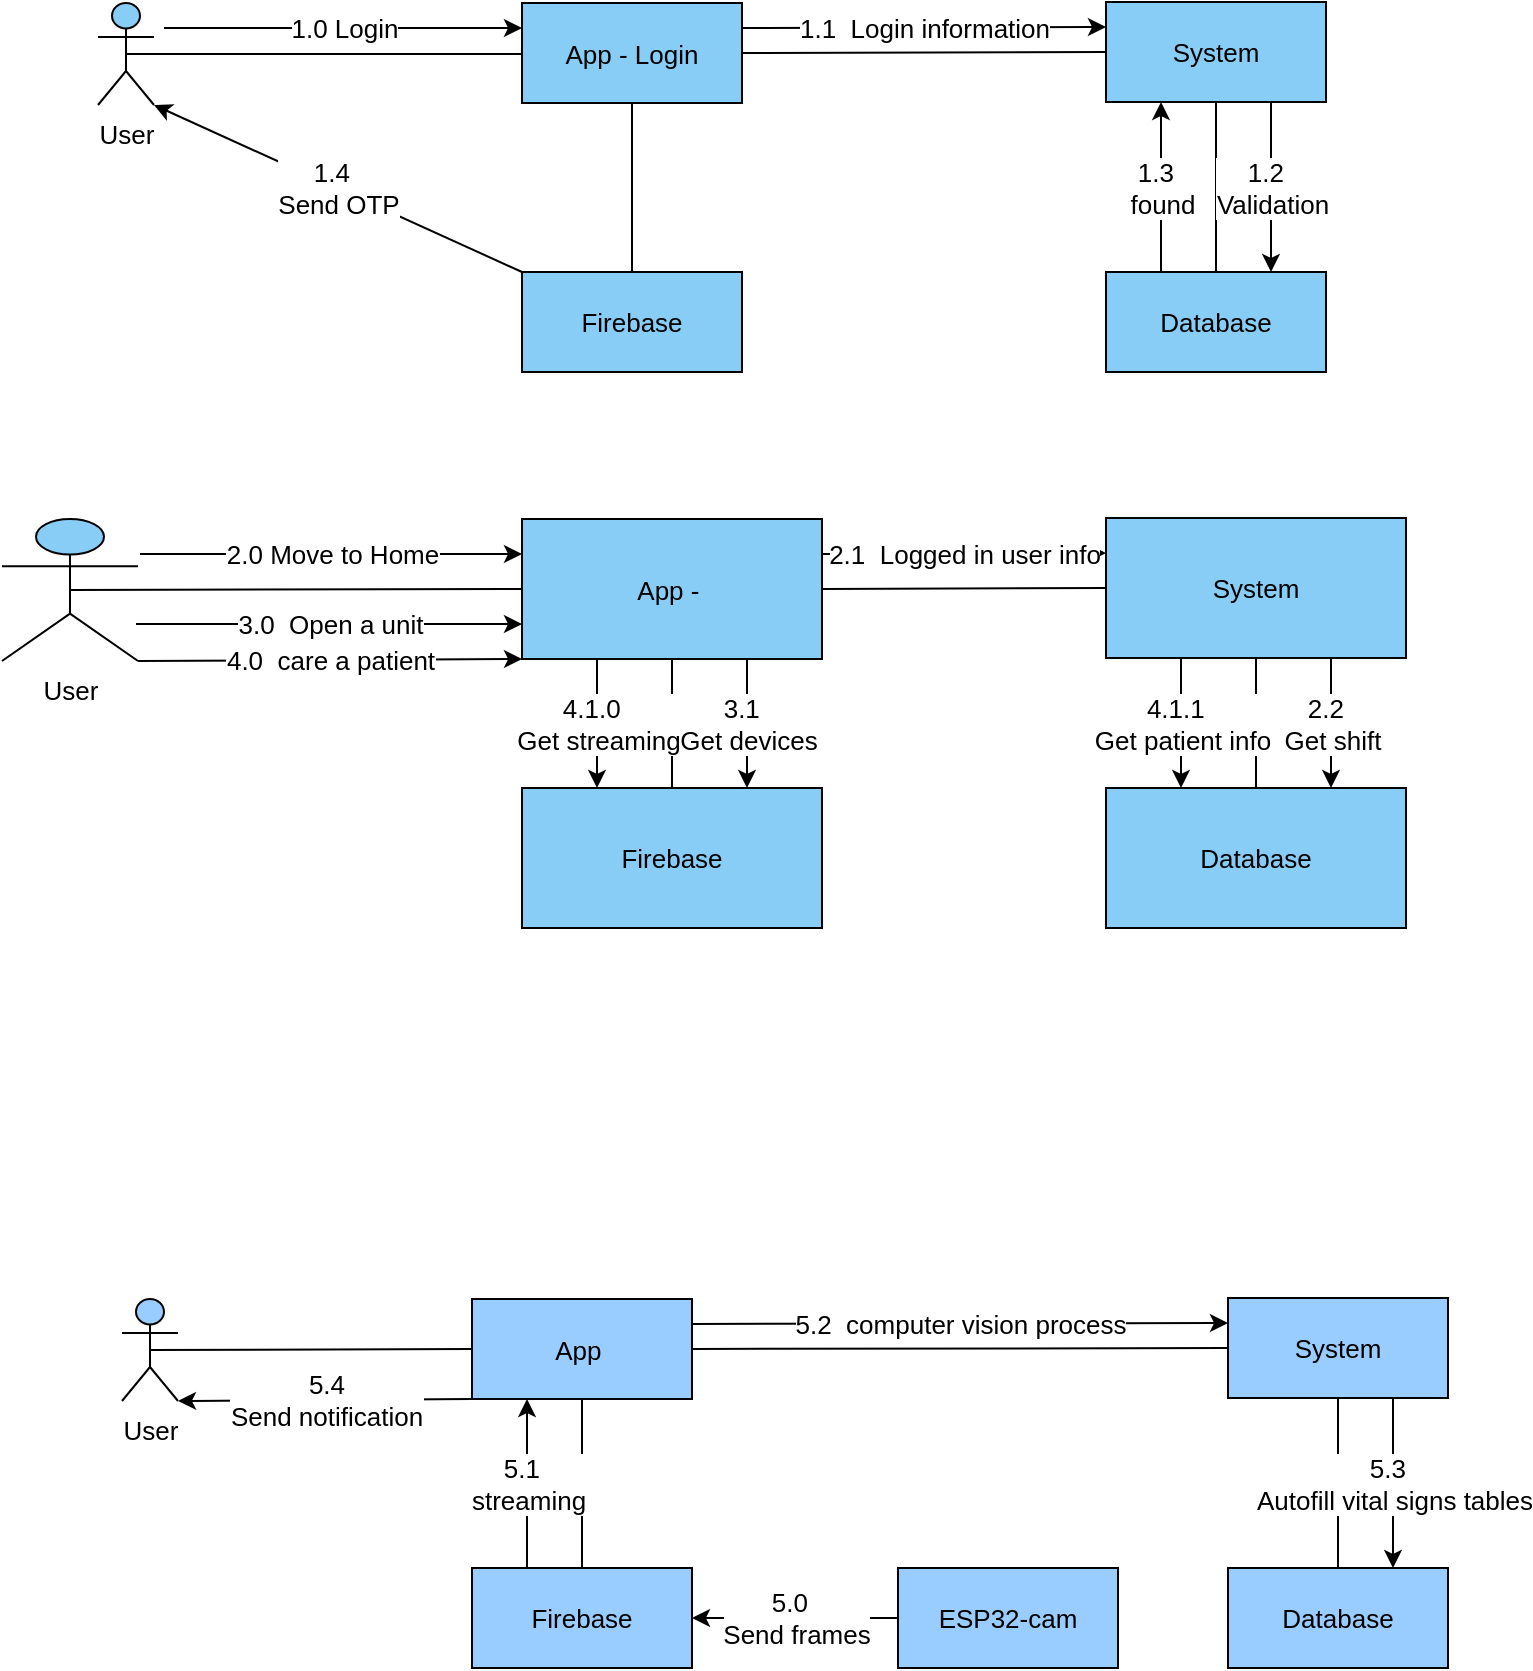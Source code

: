 <mxfile version="22.1.2" type="device">
  <diagram name="Page-1" id="XGJVmXsI0aeRuC12yek2">
    <mxGraphModel dx="1036" dy="606" grid="0" gridSize="10" guides="1" tooltips="1" connect="1" arrows="1" fold="1" page="1" pageScale="1" pageWidth="827" pageHeight="1169" background="#FFFFFF" math="0" shadow="0">
      <root>
        <mxCell id="0" />
        <mxCell id="1" parent="0" />
        <mxCell id="vUrqg0i9fQ8EpzgDDfbo-1" value="User" style="shape=umlActor;verticalLabelPosition=bottom;verticalAlign=top;html=1;fillColor=#88CDF6;strokeWidth=1;fontSize=13;" parent="1" vertex="1">
          <mxGeometry x="95" y="91.5" width="28" height="51" as="geometry" />
        </mxCell>
        <mxCell id="vUrqg0i9fQ8EpzgDDfbo-2" value="App - Login" style="html=1;whiteSpace=wrap;fillColor=#88CDF6;strokeWidth=1;fontSize=13;" parent="1" vertex="1">
          <mxGeometry x="307" y="91.5" width="110" height="50" as="geometry" />
        </mxCell>
        <mxCell id="vUrqg0i9fQ8EpzgDDfbo-5" value="System" style="html=1;whiteSpace=wrap;fillColor=#88CDF6;strokeWidth=1;fontSize=13;" parent="1" vertex="1">
          <mxGeometry x="599" y="91" width="110" height="50" as="geometry" />
        </mxCell>
        <mxCell id="vUrqg0i9fQ8EpzgDDfbo-6" value="Database" style="html=1;whiteSpace=wrap;fillColor=#88CDF6;strokeWidth=1;fontSize=13;" parent="1" vertex="1">
          <mxGeometry x="599" y="226" width="110" height="50" as="geometry" />
        </mxCell>
        <mxCell id="vUrqg0i9fQ8EpzgDDfbo-8" value="" style="endArrow=none;html=1;rounded=0;entryX=0.5;entryY=0.5;entryDx=0;entryDy=0;entryPerimeter=0;exitX=0;exitY=0.5;exitDx=0;exitDy=0;strokeWidth=1;fontSize=13;" parent="1" target="vUrqg0i9fQ8EpzgDDfbo-1" edge="1">
          <mxGeometry width="50" height="50" relative="1" as="geometry">
            <mxPoint x="307" y="117" as="sourcePoint" />
            <mxPoint x="436" y="188.5" as="targetPoint" />
          </mxGeometry>
        </mxCell>
        <mxCell id="vUrqg0i9fQ8EpzgDDfbo-9" value="" style="endArrow=none;html=1;rounded=0;entryX=1;entryY=0.5;entryDx=0;entryDy=0;exitX=0;exitY=0.5;exitDx=0;exitDy=0;strokeWidth=1;fontSize=13;" parent="1" source="vUrqg0i9fQ8EpzgDDfbo-5" target="vUrqg0i9fQ8EpzgDDfbo-2" edge="1">
          <mxGeometry width="50" height="50" relative="1" as="geometry">
            <mxPoint x="386" y="238" as="sourcePoint" />
            <mxPoint x="436" y="188" as="targetPoint" />
          </mxGeometry>
        </mxCell>
        <mxCell id="vUrqg0i9fQ8EpzgDDfbo-10" value="" style="endArrow=none;html=1;rounded=0;entryX=0.5;entryY=1;entryDx=0;entryDy=0;exitX=0.5;exitY=0;exitDx=0;exitDy=0;strokeWidth=1;fontSize=13;" parent="1" source="vUrqg0i9fQ8EpzgDDfbo-6" target="vUrqg0i9fQ8EpzgDDfbo-5" edge="1">
          <mxGeometry width="50" height="50" relative="1" as="geometry">
            <mxPoint x="386" y="238" as="sourcePoint" />
            <mxPoint x="436" y="188" as="targetPoint" />
          </mxGeometry>
        </mxCell>
        <mxCell id="vUrqg0i9fQ8EpzgDDfbo-11" value="Firebase" style="html=1;whiteSpace=wrap;fillColor=#88CDF6;strokeWidth=1;fontSize=13;" parent="1" vertex="1">
          <mxGeometry x="307" y="226" width="110" height="50" as="geometry" />
        </mxCell>
        <mxCell id="vUrqg0i9fQ8EpzgDDfbo-12" value="" style="endArrow=none;html=1;rounded=0;entryX=0.5;entryY=1;entryDx=0;entryDy=0;exitX=0.5;exitY=0;exitDx=0;exitDy=0;strokeWidth=1;fontSize=13;" parent="1" source="vUrqg0i9fQ8EpzgDDfbo-11" target="vUrqg0i9fQ8EpzgDDfbo-2" edge="1">
          <mxGeometry width="50" height="50" relative="1" as="geometry">
            <mxPoint x="386" y="238" as="sourcePoint" />
            <mxPoint x="436" y="188" as="targetPoint" />
          </mxGeometry>
        </mxCell>
        <mxCell id="vUrqg0i9fQ8EpzgDDfbo-15" value="1.0 Login" style="endArrow=classic;html=1;rounded=0;entryX=0;entryY=0.25;entryDx=0;entryDy=0;strokeWidth=1;fontSize=13;" parent="1" target="vUrqg0i9fQ8EpzgDDfbo-2" edge="1">
          <mxGeometry x="0.004" width="50" height="50" relative="1" as="geometry">
            <mxPoint x="128" y="104" as="sourcePoint" />
            <mxPoint x="307" y="107" as="targetPoint" />
            <mxPoint as="offset" />
          </mxGeometry>
        </mxCell>
        <mxCell id="vUrqg0i9fQ8EpzgDDfbo-16" value="1.1&amp;nbsp; Login information" style="endArrow=classic;html=1;rounded=0;exitX=1;exitY=0.25;exitDx=0;exitDy=0;entryX=0;entryY=0.25;entryDx=0;entryDy=0;strokeWidth=1;fontSize=13;" parent="1" source="vUrqg0i9fQ8EpzgDDfbo-2" target="vUrqg0i9fQ8EpzgDDfbo-5" edge="1">
          <mxGeometry width="50" height="50" relative="1" as="geometry">
            <mxPoint x="119" y="102" as="sourcePoint" />
            <mxPoint x="317" y="102" as="targetPoint" />
          </mxGeometry>
        </mxCell>
        <mxCell id="vUrqg0i9fQ8EpzgDDfbo-17" value="1.2&amp;nbsp;&amp;nbsp;&lt;br style=&quot;font-size: 13px;&quot;&gt;Validation" style="endArrow=classic;html=1;rounded=0;exitX=0.75;exitY=1;exitDx=0;exitDy=0;entryX=0.75;entryY=0;entryDx=0;entryDy=0;strokeWidth=1;fontSize=13;" parent="1" source="vUrqg0i9fQ8EpzgDDfbo-5" target="vUrqg0i9fQ8EpzgDDfbo-6" edge="1">
          <mxGeometry width="50" height="50" relative="1" as="geometry">
            <mxPoint x="427" y="114" as="sourcePoint" />
            <mxPoint x="609" y="114" as="targetPoint" />
          </mxGeometry>
        </mxCell>
        <mxCell id="vUrqg0i9fQ8EpzgDDfbo-19" value="1.4&amp;nbsp;&amp;nbsp;&lt;br style=&quot;font-size: 13px;&quot;&gt;Send OTP" style="endArrow=classic;html=1;rounded=0;exitX=0;exitY=0;exitDx=0;exitDy=0;entryX=1;entryY=1;entryDx=0;entryDy=0;entryPerimeter=0;strokeWidth=1;fontSize=13;" parent="1" source="vUrqg0i9fQ8EpzgDDfbo-11" target="vUrqg0i9fQ8EpzgDDfbo-1" edge="1">
          <mxGeometry width="50" height="50" relative="1" as="geometry">
            <mxPoint x="692" y="151" as="sourcePoint" />
            <mxPoint x="692" y="367" as="targetPoint" />
          </mxGeometry>
        </mxCell>
        <mxCell id="vUrqg0i9fQ8EpzgDDfbo-21" value="User" style="shape=umlActor;verticalLabelPosition=bottom;verticalAlign=top;html=1;fillColor=#88CDF6;strokeWidth=1;fontSize=13;" parent="1" vertex="1">
          <mxGeometry x="47" y="349.5" width="68" height="71" as="geometry" />
        </mxCell>
        <mxCell id="vUrqg0i9fQ8EpzgDDfbo-22" value="App -&amp;nbsp;" style="html=1;whiteSpace=wrap;fillColor=#88CDF6;strokeWidth=1;fontSize=13;" parent="1" vertex="1">
          <mxGeometry x="307" y="349.5" width="150" height="70" as="geometry" />
        </mxCell>
        <mxCell id="vUrqg0i9fQ8EpzgDDfbo-23" value="System" style="html=1;whiteSpace=wrap;fillColor=#88CDF6;strokeWidth=1;fontSize=13;" parent="1" vertex="1">
          <mxGeometry x="599" y="349" width="150" height="70" as="geometry" />
        </mxCell>
        <mxCell id="vUrqg0i9fQ8EpzgDDfbo-24" value="Database" style="html=1;whiteSpace=wrap;fillColor=#88CDF6;strokeWidth=1;fontSize=13;" parent="1" vertex="1">
          <mxGeometry x="599" y="484" width="150" height="70" as="geometry" />
        </mxCell>
        <mxCell id="vUrqg0i9fQ8EpzgDDfbo-25" value="" style="endArrow=none;html=1;rounded=0;entryX=0.5;entryY=0.5;entryDx=0;entryDy=0;entryPerimeter=0;exitX=0;exitY=0.5;exitDx=0;exitDy=0;strokeWidth=1;fontSize=13;" parent="1" source="vUrqg0i9fQ8EpzgDDfbo-22" target="vUrqg0i9fQ8EpzgDDfbo-21" edge="1">
          <mxGeometry width="50" height="50" relative="1" as="geometry">
            <mxPoint x="307" y="375" as="sourcePoint" />
            <mxPoint x="436" y="446.5" as="targetPoint" />
          </mxGeometry>
        </mxCell>
        <mxCell id="vUrqg0i9fQ8EpzgDDfbo-26" value="" style="endArrow=none;html=1;rounded=0;entryX=1;entryY=0.5;entryDx=0;entryDy=0;exitX=0;exitY=0.5;exitDx=0;exitDy=0;strokeWidth=1;fontSize=13;" parent="1" source="vUrqg0i9fQ8EpzgDDfbo-23" target="vUrqg0i9fQ8EpzgDDfbo-22" edge="1">
          <mxGeometry width="50" height="50" relative="1" as="geometry">
            <mxPoint x="386" y="496" as="sourcePoint" />
            <mxPoint x="436" y="446" as="targetPoint" />
          </mxGeometry>
        </mxCell>
        <mxCell id="vUrqg0i9fQ8EpzgDDfbo-27" value="" style="endArrow=none;html=1;rounded=0;entryX=0.5;entryY=1;entryDx=0;entryDy=0;exitX=0.5;exitY=0;exitDx=0;exitDy=0;strokeWidth=1;fontSize=13;" parent="1" source="vUrqg0i9fQ8EpzgDDfbo-24" target="vUrqg0i9fQ8EpzgDDfbo-23" edge="1">
          <mxGeometry width="50" height="50" relative="1" as="geometry">
            <mxPoint x="386" y="496" as="sourcePoint" />
            <mxPoint x="436" y="446" as="targetPoint" />
          </mxGeometry>
        </mxCell>
        <mxCell id="vUrqg0i9fQ8EpzgDDfbo-28" value="Firebase" style="html=1;whiteSpace=wrap;fillColor=#88CDF6;strokeWidth=1;fontSize=13;" parent="1" vertex="1">
          <mxGeometry x="307" y="484" width="150" height="70" as="geometry" />
        </mxCell>
        <mxCell id="vUrqg0i9fQ8EpzgDDfbo-29" value="" style="endArrow=none;html=1;rounded=0;entryX=0.5;entryY=1;entryDx=0;entryDy=0;exitX=0.5;exitY=0;exitDx=0;exitDy=0;strokeWidth=1;fontSize=13;" parent="1" source="vUrqg0i9fQ8EpzgDDfbo-28" target="vUrqg0i9fQ8EpzgDDfbo-22" edge="1">
          <mxGeometry width="50" height="50" relative="1" as="geometry">
            <mxPoint x="386" y="496" as="sourcePoint" />
            <mxPoint x="436" y="446" as="targetPoint" />
          </mxGeometry>
        </mxCell>
        <mxCell id="vUrqg0i9fQ8EpzgDDfbo-30" value="2.0 Move to Home" style="endArrow=classic;html=1;rounded=0;entryX=0;entryY=0.25;entryDx=0;entryDy=0;strokeWidth=1;fontSize=13;" parent="1" target="vUrqg0i9fQ8EpzgDDfbo-22" edge="1">
          <mxGeometry x="0.004" width="50" height="50" relative="1" as="geometry">
            <mxPoint x="116" y="367" as="sourcePoint" />
            <mxPoint x="307" y="365" as="targetPoint" />
            <mxPoint as="offset" />
          </mxGeometry>
        </mxCell>
        <mxCell id="vUrqg0i9fQ8EpzgDDfbo-31" value="2.1&amp;nbsp; Logged in user info" style="endArrow=classic;html=1;rounded=0;exitX=1;exitY=0.25;exitDx=0;exitDy=0;entryX=0;entryY=0.25;entryDx=0;entryDy=0;strokeWidth=1;fontSize=13;" parent="1" source="vUrqg0i9fQ8EpzgDDfbo-22" target="vUrqg0i9fQ8EpzgDDfbo-23" edge="1">
          <mxGeometry width="50" height="50" relative="1" as="geometry">
            <mxPoint x="119" y="360" as="sourcePoint" />
            <mxPoint x="317" y="360" as="targetPoint" />
          </mxGeometry>
        </mxCell>
        <mxCell id="vUrqg0i9fQ8EpzgDDfbo-32" value="2.2&amp;nbsp;&amp;nbsp;&lt;br style=&quot;font-size: 13px;&quot;&gt;Get shift" style="endArrow=classic;html=1;rounded=0;exitX=0.75;exitY=1;exitDx=0;exitDy=0;entryX=0.75;entryY=0;entryDx=0;entryDy=0;strokeWidth=1;fontSize=13;" parent="1" source="vUrqg0i9fQ8EpzgDDfbo-23" target="vUrqg0i9fQ8EpzgDDfbo-24" edge="1">
          <mxGeometry width="50" height="50" relative="1" as="geometry">
            <mxPoint x="427" y="372" as="sourcePoint" />
            <mxPoint x="609" y="372" as="targetPoint" />
          </mxGeometry>
        </mxCell>
        <mxCell id="vUrqg0i9fQ8EpzgDDfbo-34" value="3.0&amp;nbsp; Open a unit" style="endArrow=classic;html=1;rounded=0;entryX=0;entryY=0.75;entryDx=0;entryDy=0;strokeWidth=1;fontSize=13;" parent="1" target="vUrqg0i9fQ8EpzgDDfbo-22" edge="1">
          <mxGeometry x="0.004" width="50" height="50" relative="1" as="geometry">
            <mxPoint x="114" y="402" as="sourcePoint" />
            <mxPoint x="317" y="372" as="targetPoint" />
            <mxPoint as="offset" />
          </mxGeometry>
        </mxCell>
        <mxCell id="vUrqg0i9fQ8EpzgDDfbo-35" value="3.1&amp;nbsp;&amp;nbsp;&lt;br style=&quot;font-size: 13px;&quot;&gt;Get devices" style="endArrow=classic;html=1;rounded=0;exitX=0.75;exitY=1;exitDx=0;exitDy=0;entryX=0.75;entryY=0;entryDx=0;entryDy=0;strokeWidth=1;fontSize=13;" parent="1" source="vUrqg0i9fQ8EpzgDDfbo-22" target="vUrqg0i9fQ8EpzgDDfbo-28" edge="1">
          <mxGeometry width="50" height="50" relative="1" as="geometry">
            <mxPoint x="692" y="409" as="sourcePoint" />
            <mxPoint x="692" y="494" as="targetPoint" />
          </mxGeometry>
        </mxCell>
        <mxCell id="vUrqg0i9fQ8EpzgDDfbo-36" value="1.3&amp;nbsp;&amp;nbsp;&lt;br style=&quot;font-size: 13px;&quot;&gt;found" style="endArrow=classic;html=1;rounded=0;exitX=0.25;exitY=0;exitDx=0;exitDy=0;entryX=0.25;entryY=1;entryDx=0;entryDy=0;strokeWidth=1;fontSize=13;" parent="1" source="vUrqg0i9fQ8EpzgDDfbo-6" target="vUrqg0i9fQ8EpzgDDfbo-5" edge="1">
          <mxGeometry width="50" height="50" relative="1" as="geometry">
            <mxPoint x="692" y="151" as="sourcePoint" />
            <mxPoint x="692" y="236" as="targetPoint" />
          </mxGeometry>
        </mxCell>
        <mxCell id="vUrqg0i9fQ8EpzgDDfbo-37" value="4.0&amp;nbsp; care a patient" style="endArrow=classic;html=1;rounded=0;entryX=0;entryY=1;entryDx=0;entryDy=0;exitX=1;exitY=1;exitDx=0;exitDy=0;exitPerimeter=0;strokeWidth=1;fontSize=13;" parent="1" source="vUrqg0i9fQ8EpzgDDfbo-21" target="vUrqg0i9fQ8EpzgDDfbo-22" edge="1">
          <mxGeometry x="0.004" width="50" height="50" relative="1" as="geometry">
            <mxPoint x="124" y="412" as="sourcePoint" />
            <mxPoint x="317" y="412" as="targetPoint" />
            <mxPoint as="offset" />
          </mxGeometry>
        </mxCell>
        <mxCell id="vUrqg0i9fQ8EpzgDDfbo-38" value="4.1.0&amp;nbsp;&amp;nbsp;&lt;br style=&quot;font-size: 13px;&quot;&gt;Get streaming" style="endArrow=classic;html=1;rounded=0;exitX=0.25;exitY=1;exitDx=0;exitDy=0;entryX=0.25;entryY=0;entryDx=0;entryDy=0;strokeWidth=1;fontSize=13;" parent="1" source="vUrqg0i9fQ8EpzgDDfbo-22" target="vUrqg0i9fQ8EpzgDDfbo-28" edge="1">
          <mxGeometry width="50" height="50" relative="1" as="geometry">
            <mxPoint x="430" y="430" as="sourcePoint" />
            <mxPoint x="430" y="494" as="targetPoint" />
          </mxGeometry>
        </mxCell>
        <mxCell id="vUrqg0i9fQ8EpzgDDfbo-39" value="4.1.1&amp;nbsp;&amp;nbsp;&lt;br style=&quot;font-size: 13px;&quot;&gt;Get patient info" style="endArrow=classic;html=1;rounded=0;exitX=0.25;exitY=1;exitDx=0;exitDy=0;entryX=0.25;entryY=0;entryDx=0;entryDy=0;strokeWidth=1;fontSize=13;" parent="1" source="vUrqg0i9fQ8EpzgDDfbo-23" target="vUrqg0i9fQ8EpzgDDfbo-24" edge="1">
          <mxGeometry width="50" height="50" relative="1" as="geometry">
            <mxPoint x="355" y="430" as="sourcePoint" />
            <mxPoint x="355" y="494" as="targetPoint" />
          </mxGeometry>
        </mxCell>
        <mxCell id="vUrqg0i9fQ8EpzgDDfbo-54" value="User" style="shape=umlActor;verticalLabelPosition=bottom;verticalAlign=top;html=1;fillColor=#99CCFF;strokeWidth=1;fontSize=13;" parent="1" vertex="1">
          <mxGeometry x="107" y="739.5" width="28" height="51" as="geometry" />
        </mxCell>
        <mxCell id="vUrqg0i9fQ8EpzgDDfbo-55" value="App&amp;nbsp;" style="html=1;whiteSpace=wrap;fillColor=#99CCFF;strokeWidth=1;fontSize=13;" parent="1" vertex="1">
          <mxGeometry x="282" y="739.5" width="110" height="50" as="geometry" />
        </mxCell>
        <mxCell id="vUrqg0i9fQ8EpzgDDfbo-56" value="System" style="html=1;whiteSpace=wrap;fillColor=#99CCFF;strokeWidth=1;fontSize=13;" parent="1" vertex="1">
          <mxGeometry x="660" y="739" width="110" height="50" as="geometry" />
        </mxCell>
        <mxCell id="vUrqg0i9fQ8EpzgDDfbo-57" value="Database" style="html=1;whiteSpace=wrap;fillColor=#99CCFF;strokeWidth=1;fontSize=13;" parent="1" vertex="1">
          <mxGeometry x="660" y="874" width="110" height="50" as="geometry" />
        </mxCell>
        <mxCell id="vUrqg0i9fQ8EpzgDDfbo-58" value="" style="endArrow=none;html=1;rounded=0;entryX=0.5;entryY=0.5;entryDx=0;entryDy=0;entryPerimeter=0;exitX=0;exitY=0.5;exitDx=0;exitDy=0;strokeWidth=1;fontSize=13;" parent="1" source="vUrqg0i9fQ8EpzgDDfbo-55" target="vUrqg0i9fQ8EpzgDDfbo-54" edge="1">
          <mxGeometry width="50" height="50" relative="1" as="geometry">
            <mxPoint x="319" y="765" as="sourcePoint" />
            <mxPoint x="448" y="836.5" as="targetPoint" />
          </mxGeometry>
        </mxCell>
        <mxCell id="vUrqg0i9fQ8EpzgDDfbo-59" value="" style="endArrow=none;html=1;rounded=0;entryX=1;entryY=0.5;entryDx=0;entryDy=0;exitX=0;exitY=0.5;exitDx=0;exitDy=0;strokeWidth=1;fontSize=13;" parent="1" source="vUrqg0i9fQ8EpzgDDfbo-56" target="vUrqg0i9fQ8EpzgDDfbo-55" edge="1">
          <mxGeometry width="50" height="50" relative="1" as="geometry">
            <mxPoint x="398" y="886" as="sourcePoint" />
            <mxPoint x="448" y="836" as="targetPoint" />
          </mxGeometry>
        </mxCell>
        <mxCell id="vUrqg0i9fQ8EpzgDDfbo-60" value="" style="endArrow=none;html=1;rounded=0;entryX=0.5;entryY=1;entryDx=0;entryDy=0;exitX=0.5;exitY=0;exitDx=0;exitDy=0;strokeWidth=1;fontSize=13;" parent="1" source="vUrqg0i9fQ8EpzgDDfbo-57" target="vUrqg0i9fQ8EpzgDDfbo-56" edge="1">
          <mxGeometry width="50" height="50" relative="1" as="geometry">
            <mxPoint x="447" y="886" as="sourcePoint" />
            <mxPoint x="497" y="836" as="targetPoint" />
          </mxGeometry>
        </mxCell>
        <mxCell id="vUrqg0i9fQ8EpzgDDfbo-61" value="Firebase" style="html=1;whiteSpace=wrap;fillColor=#99CCFF;strokeWidth=1;fontSize=13;" parent="1" vertex="1">
          <mxGeometry x="282" y="874" width="110" height="50" as="geometry" />
        </mxCell>
        <mxCell id="vUrqg0i9fQ8EpzgDDfbo-62" value="" style="endArrow=none;html=1;rounded=0;entryX=0.5;entryY=1;entryDx=0;entryDy=0;exitX=0.5;exitY=0;exitDx=0;exitDy=0;strokeWidth=1;fontSize=13;" parent="1" source="vUrqg0i9fQ8EpzgDDfbo-61" target="vUrqg0i9fQ8EpzgDDfbo-55" edge="1">
          <mxGeometry width="50" height="50" relative="1" as="geometry">
            <mxPoint x="361" y="886" as="sourcePoint" />
            <mxPoint x="411" y="836" as="targetPoint" />
          </mxGeometry>
        </mxCell>
        <mxCell id="vUrqg0i9fQ8EpzgDDfbo-64" value="5.2&amp;nbsp; computer vision process" style="endArrow=classic;html=1;rounded=0;exitX=1;exitY=0.25;exitDx=0;exitDy=0;entryX=0;entryY=0.25;entryDx=0;entryDy=0;strokeWidth=1;fontSize=13;" parent="1" source="vUrqg0i9fQ8EpzgDDfbo-55" target="vUrqg0i9fQ8EpzgDDfbo-56" edge="1">
          <mxGeometry width="50" height="50" relative="1" as="geometry">
            <mxPoint x="131" y="750" as="sourcePoint" />
            <mxPoint x="329" y="750" as="targetPoint" />
          </mxGeometry>
        </mxCell>
        <mxCell id="vUrqg0i9fQ8EpzgDDfbo-65" value="5.3&amp;nbsp;&amp;nbsp;&lt;br style=&quot;font-size: 13px;&quot;&gt;Autofill vital signs tables" style="endArrow=classic;html=1;rounded=0;exitX=0.75;exitY=1;exitDx=0;exitDy=0;entryX=0.75;entryY=0;entryDx=0;entryDy=0;strokeWidth=1;fontSize=13;" parent="1" source="vUrqg0i9fQ8EpzgDDfbo-56" target="vUrqg0i9fQ8EpzgDDfbo-57" edge="1">
          <mxGeometry width="50" height="50" relative="1" as="geometry">
            <mxPoint x="488" y="762" as="sourcePoint" />
            <mxPoint x="670" y="762" as="targetPoint" />
          </mxGeometry>
        </mxCell>
        <mxCell id="vUrqg0i9fQ8EpzgDDfbo-66" value="5.4&lt;br style=&quot;font-size: 13px;&quot;&gt;Send notification" style="endArrow=classic;html=1;rounded=0;exitX=0;exitY=1;exitDx=0;exitDy=0;entryX=1;entryY=1;entryDx=0;entryDy=0;entryPerimeter=0;strokeWidth=1;fontSize=13;" parent="1" source="vUrqg0i9fQ8EpzgDDfbo-55" target="vUrqg0i9fQ8EpzgDDfbo-54" edge="1">
          <mxGeometry width="50" height="50" relative="1" as="geometry">
            <mxPoint x="704" y="799" as="sourcePoint" />
            <mxPoint x="704" y="1015" as="targetPoint" />
          </mxGeometry>
        </mxCell>
        <mxCell id="vUrqg0i9fQ8EpzgDDfbo-68" value="ESP32-cam" style="html=1;whiteSpace=wrap;fillColor=#99CCFF;strokeWidth=1;fontSize=13;" parent="1" vertex="1">
          <mxGeometry x="495" y="874" width="110" height="50" as="geometry" />
        </mxCell>
        <mxCell id="vUrqg0i9fQ8EpzgDDfbo-69" value="5.0&amp;nbsp;&amp;nbsp;&lt;br style=&quot;font-size: 13px;&quot;&gt;Send frames" style="endArrow=classic;html=1;rounded=0;exitX=0;exitY=0.5;exitDx=0;exitDy=0;entryX=1;entryY=0.5;entryDx=0;entryDy=0;strokeWidth=1;fontSize=13;" parent="1" source="vUrqg0i9fQ8EpzgDDfbo-68" target="vUrqg0i9fQ8EpzgDDfbo-61" edge="1">
          <mxGeometry width="50" height="50" relative="1" as="geometry">
            <mxPoint x="292" y="800" as="sourcePoint" />
            <mxPoint x="145" y="801" as="targetPoint" />
          </mxGeometry>
        </mxCell>
        <mxCell id="vUrqg0i9fQ8EpzgDDfbo-70" value="5.1&amp;nbsp;&amp;nbsp;&lt;br style=&quot;font-size: 13px;&quot;&gt;streaming" style="endArrow=classic;html=1;rounded=0;exitX=0.25;exitY=0;exitDx=0;exitDy=0;entryX=0.25;entryY=1;entryDx=0;entryDy=0;strokeWidth=1;fontSize=13;" parent="1" source="vUrqg0i9fQ8EpzgDDfbo-61" target="vUrqg0i9fQ8EpzgDDfbo-55" edge="1">
          <mxGeometry width="50" height="50" relative="1" as="geometry">
            <mxPoint x="698" y="884" as="sourcePoint" />
            <mxPoint x="698" y="799" as="targetPoint" />
          </mxGeometry>
        </mxCell>
      </root>
    </mxGraphModel>
  </diagram>
</mxfile>
